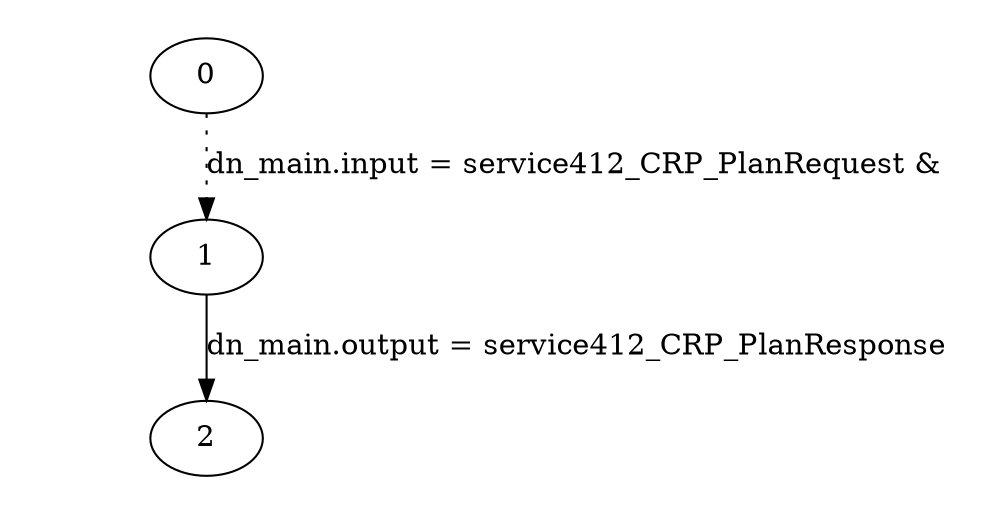 digraph plan_fsm {
ratio="1.3";
margin="0.2";
size="8.0,11.4";
"0" -> "1" [style=dotted label="dn_main.input = service412_CRP_PlanRequest &\n"]
"1" -> "2" [label="dn_main.output = service412_CRP_PlanResponse"]
}

